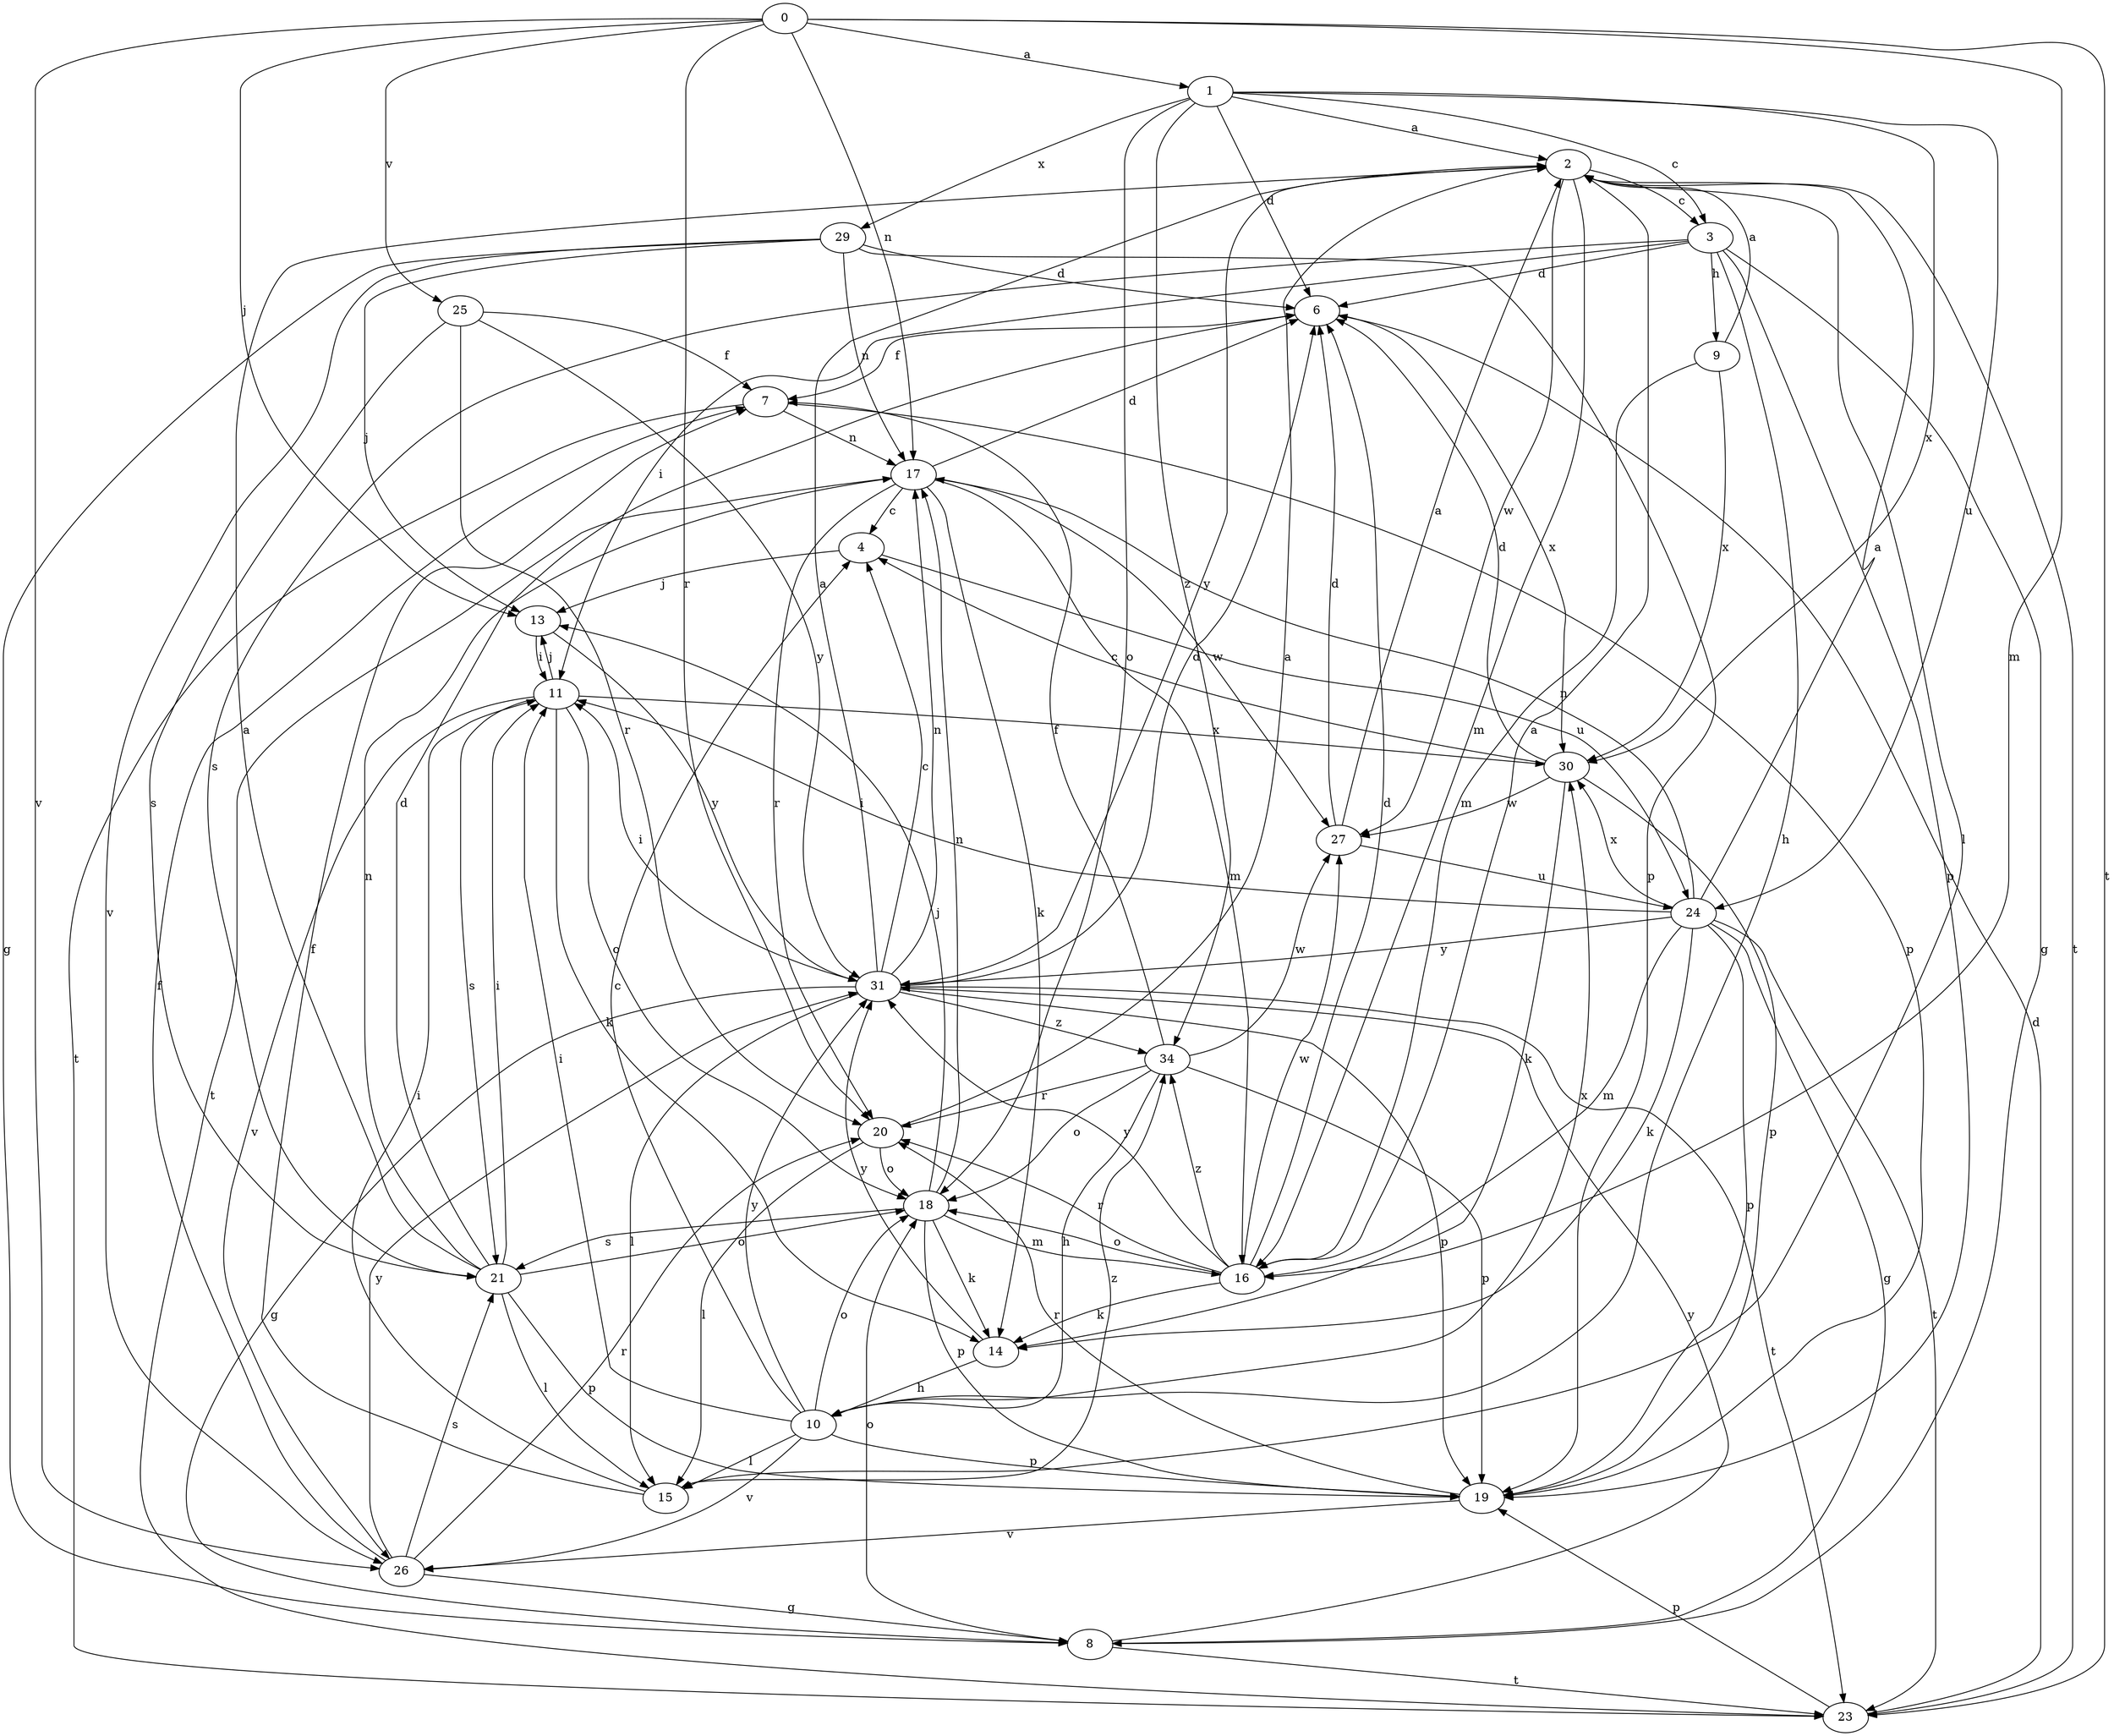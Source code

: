 strict digraph  {
1;
2;
3;
4;
6;
7;
8;
9;
0;
10;
11;
13;
14;
15;
16;
17;
18;
19;
20;
21;
23;
24;
25;
26;
27;
29;
30;
31;
34;
1 -> 2  [label=a];
1 -> 3  [label=c];
1 -> 6  [label=d];
1 -> 18  [label=o];
1 -> 24  [label=u];
1 -> 29  [label=x];
1 -> 30  [label=x];
1 -> 34  [label=z];
2 -> 3  [label=c];
2 -> 15  [label=l];
2 -> 16  [label=m];
2 -> 23  [label=t];
2 -> 27  [label=w];
2 -> 31  [label=y];
3 -> 6  [label=d];
3 -> 8  [label=g];
3 -> 9  [label=h];
3 -> 10  [label=h];
3 -> 11  [label=i];
3 -> 19  [label=p];
3 -> 21  [label=s];
4 -> 13  [label=j];
4 -> 24  [label=u];
6 -> 7  [label=f];
6 -> 30  [label=x];
7 -> 17  [label=n];
7 -> 19  [label=p];
7 -> 23  [label=t];
8 -> 18  [label=o];
8 -> 23  [label=t];
8 -> 31  [label=y];
9 -> 2  [label=a];
9 -> 16  [label=m];
9 -> 30  [label=x];
0 -> 1  [label=a];
0 -> 13  [label=j];
0 -> 16  [label=m];
0 -> 17  [label=n];
0 -> 20  [label=r];
0 -> 23  [label=t];
0 -> 25  [label=v];
0 -> 26  [label=v];
10 -> 4  [label=c];
10 -> 11  [label=i];
10 -> 15  [label=l];
10 -> 18  [label=o];
10 -> 19  [label=p];
10 -> 26  [label=v];
10 -> 30  [label=x];
10 -> 31  [label=y];
11 -> 13  [label=j];
11 -> 14  [label=k];
11 -> 18  [label=o];
11 -> 21  [label=s];
11 -> 26  [label=v];
11 -> 30  [label=x];
13 -> 11  [label=i];
13 -> 31  [label=y];
14 -> 10  [label=h];
14 -> 31  [label=y];
15 -> 7  [label=f];
15 -> 11  [label=i];
15 -> 34  [label=z];
16 -> 2  [label=a];
16 -> 6  [label=d];
16 -> 14  [label=k];
16 -> 18  [label=o];
16 -> 20  [label=r];
16 -> 27  [label=w];
16 -> 31  [label=y];
16 -> 34  [label=z];
17 -> 4  [label=c];
17 -> 6  [label=d];
17 -> 14  [label=k];
17 -> 16  [label=m];
17 -> 20  [label=r];
17 -> 23  [label=t];
17 -> 27  [label=w];
18 -> 13  [label=j];
18 -> 14  [label=k];
18 -> 16  [label=m];
18 -> 17  [label=n];
18 -> 19  [label=p];
18 -> 21  [label=s];
19 -> 20  [label=r];
19 -> 26  [label=v];
20 -> 2  [label=a];
20 -> 15  [label=l];
20 -> 18  [label=o];
21 -> 2  [label=a];
21 -> 6  [label=d];
21 -> 11  [label=i];
21 -> 15  [label=l];
21 -> 17  [label=n];
21 -> 18  [label=o];
21 -> 19  [label=p];
23 -> 6  [label=d];
23 -> 19  [label=p];
24 -> 2  [label=a];
24 -> 8  [label=g];
24 -> 11  [label=i];
24 -> 14  [label=k];
24 -> 16  [label=m];
24 -> 17  [label=n];
24 -> 19  [label=p];
24 -> 23  [label=t];
24 -> 30  [label=x];
24 -> 31  [label=y];
25 -> 7  [label=f];
25 -> 20  [label=r];
25 -> 21  [label=s];
25 -> 31  [label=y];
26 -> 7  [label=f];
26 -> 8  [label=g];
26 -> 20  [label=r];
26 -> 21  [label=s];
26 -> 31  [label=y];
27 -> 2  [label=a];
27 -> 6  [label=d];
27 -> 24  [label=u];
29 -> 6  [label=d];
29 -> 8  [label=g];
29 -> 13  [label=j];
29 -> 17  [label=n];
29 -> 19  [label=p];
29 -> 26  [label=v];
30 -> 4  [label=c];
30 -> 6  [label=d];
30 -> 14  [label=k];
30 -> 19  [label=p];
30 -> 27  [label=w];
31 -> 2  [label=a];
31 -> 4  [label=c];
31 -> 6  [label=d];
31 -> 8  [label=g];
31 -> 11  [label=i];
31 -> 15  [label=l];
31 -> 17  [label=n];
31 -> 19  [label=p];
31 -> 23  [label=t];
31 -> 34  [label=z];
34 -> 7  [label=f];
34 -> 10  [label=h];
34 -> 18  [label=o];
34 -> 19  [label=p];
34 -> 20  [label=r];
34 -> 27  [label=w];
}
